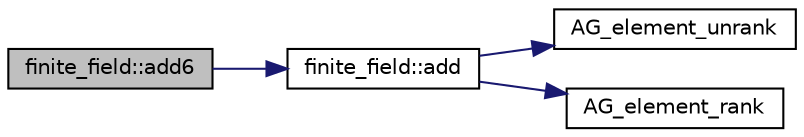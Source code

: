 digraph "finite_field::add6"
{
  edge [fontname="Helvetica",fontsize="10",labelfontname="Helvetica",labelfontsize="10"];
  node [fontname="Helvetica",fontsize="10",shape=record];
  rankdir="LR";
  Node1129 [label="finite_field::add6",height=0.2,width=0.4,color="black", fillcolor="grey75", style="filled", fontcolor="black"];
  Node1129 -> Node1130 [color="midnightblue",fontsize="10",style="solid",fontname="Helvetica"];
  Node1130 [label="finite_field::add",height=0.2,width=0.4,color="black", fillcolor="white", style="filled",URL="$df/d5a/classfinite__field.html#a8f12328a27500f3c7be0c849ebbc9d14"];
  Node1130 -> Node1131 [color="midnightblue",fontsize="10",style="solid",fontname="Helvetica"];
  Node1131 [label="AG_element_unrank",height=0.2,width=0.4,color="black", fillcolor="white", style="filled",URL="$d4/d67/geometry_8h.html#a4a33b86c87b2879b97cfa1327abe2885"];
  Node1130 -> Node1132 [color="midnightblue",fontsize="10",style="solid",fontname="Helvetica"];
  Node1132 [label="AG_element_rank",height=0.2,width=0.4,color="black", fillcolor="white", style="filled",URL="$d4/d67/geometry_8h.html#ab2ac908d07dd8038fd996e26bdc75c17"];
}
